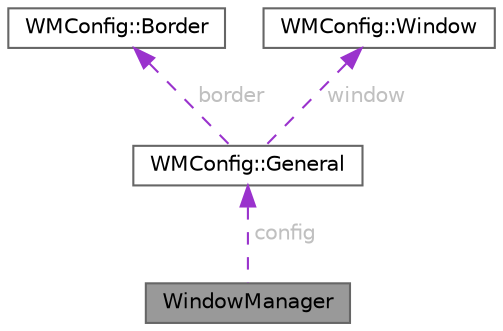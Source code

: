 digraph "WindowManager"
{
 // LATEX_PDF_SIZE
  bgcolor="transparent";
  edge [fontname=Helvetica,fontsize=10,labelfontname=Helvetica,labelfontsize=10];
  node [fontname=Helvetica,fontsize=10,shape=box,height=0.2,width=0.4];
  Node1 [id="Node000001",label="WindowManager",height=0.2,width=0.4,color="gray40", fillcolor="grey60", style="filled", fontcolor="black",tooltip=" "];
  Node2 -> Node1 [id="edge1_Node000001_Node000002",dir="back",color="darkorchid3",style="dashed",tooltip=" ",label=" config",fontcolor="grey" ];
  Node2 [id="Node000002",label="WMConfig::General",height=0.2,width=0.4,color="gray40", fillcolor="white", style="filled",URL="$a00043.html",tooltip=" "];
  Node3 -> Node2 [id="edge2_Node000002_Node000003",dir="back",color="darkorchid3",style="dashed",tooltip=" ",label=" border",fontcolor="grey" ];
  Node3 [id="Node000003",label="WMConfig::Border",height=0.2,width=0.4,color="gray40", fillcolor="white", style="filled",URL="$a00027.html",tooltip=" "];
  Node4 -> Node2 [id="edge3_Node000002_Node000004",dir="back",color="darkorchid3",style="dashed",tooltip=" ",label=" window",fontcolor="grey" ];
  Node4 [id="Node000004",label="WMConfig::Window",height=0.2,width=0.4,color="gray40", fillcolor="white", style="filled",URL="$a00031.html",tooltip=" "];
}
